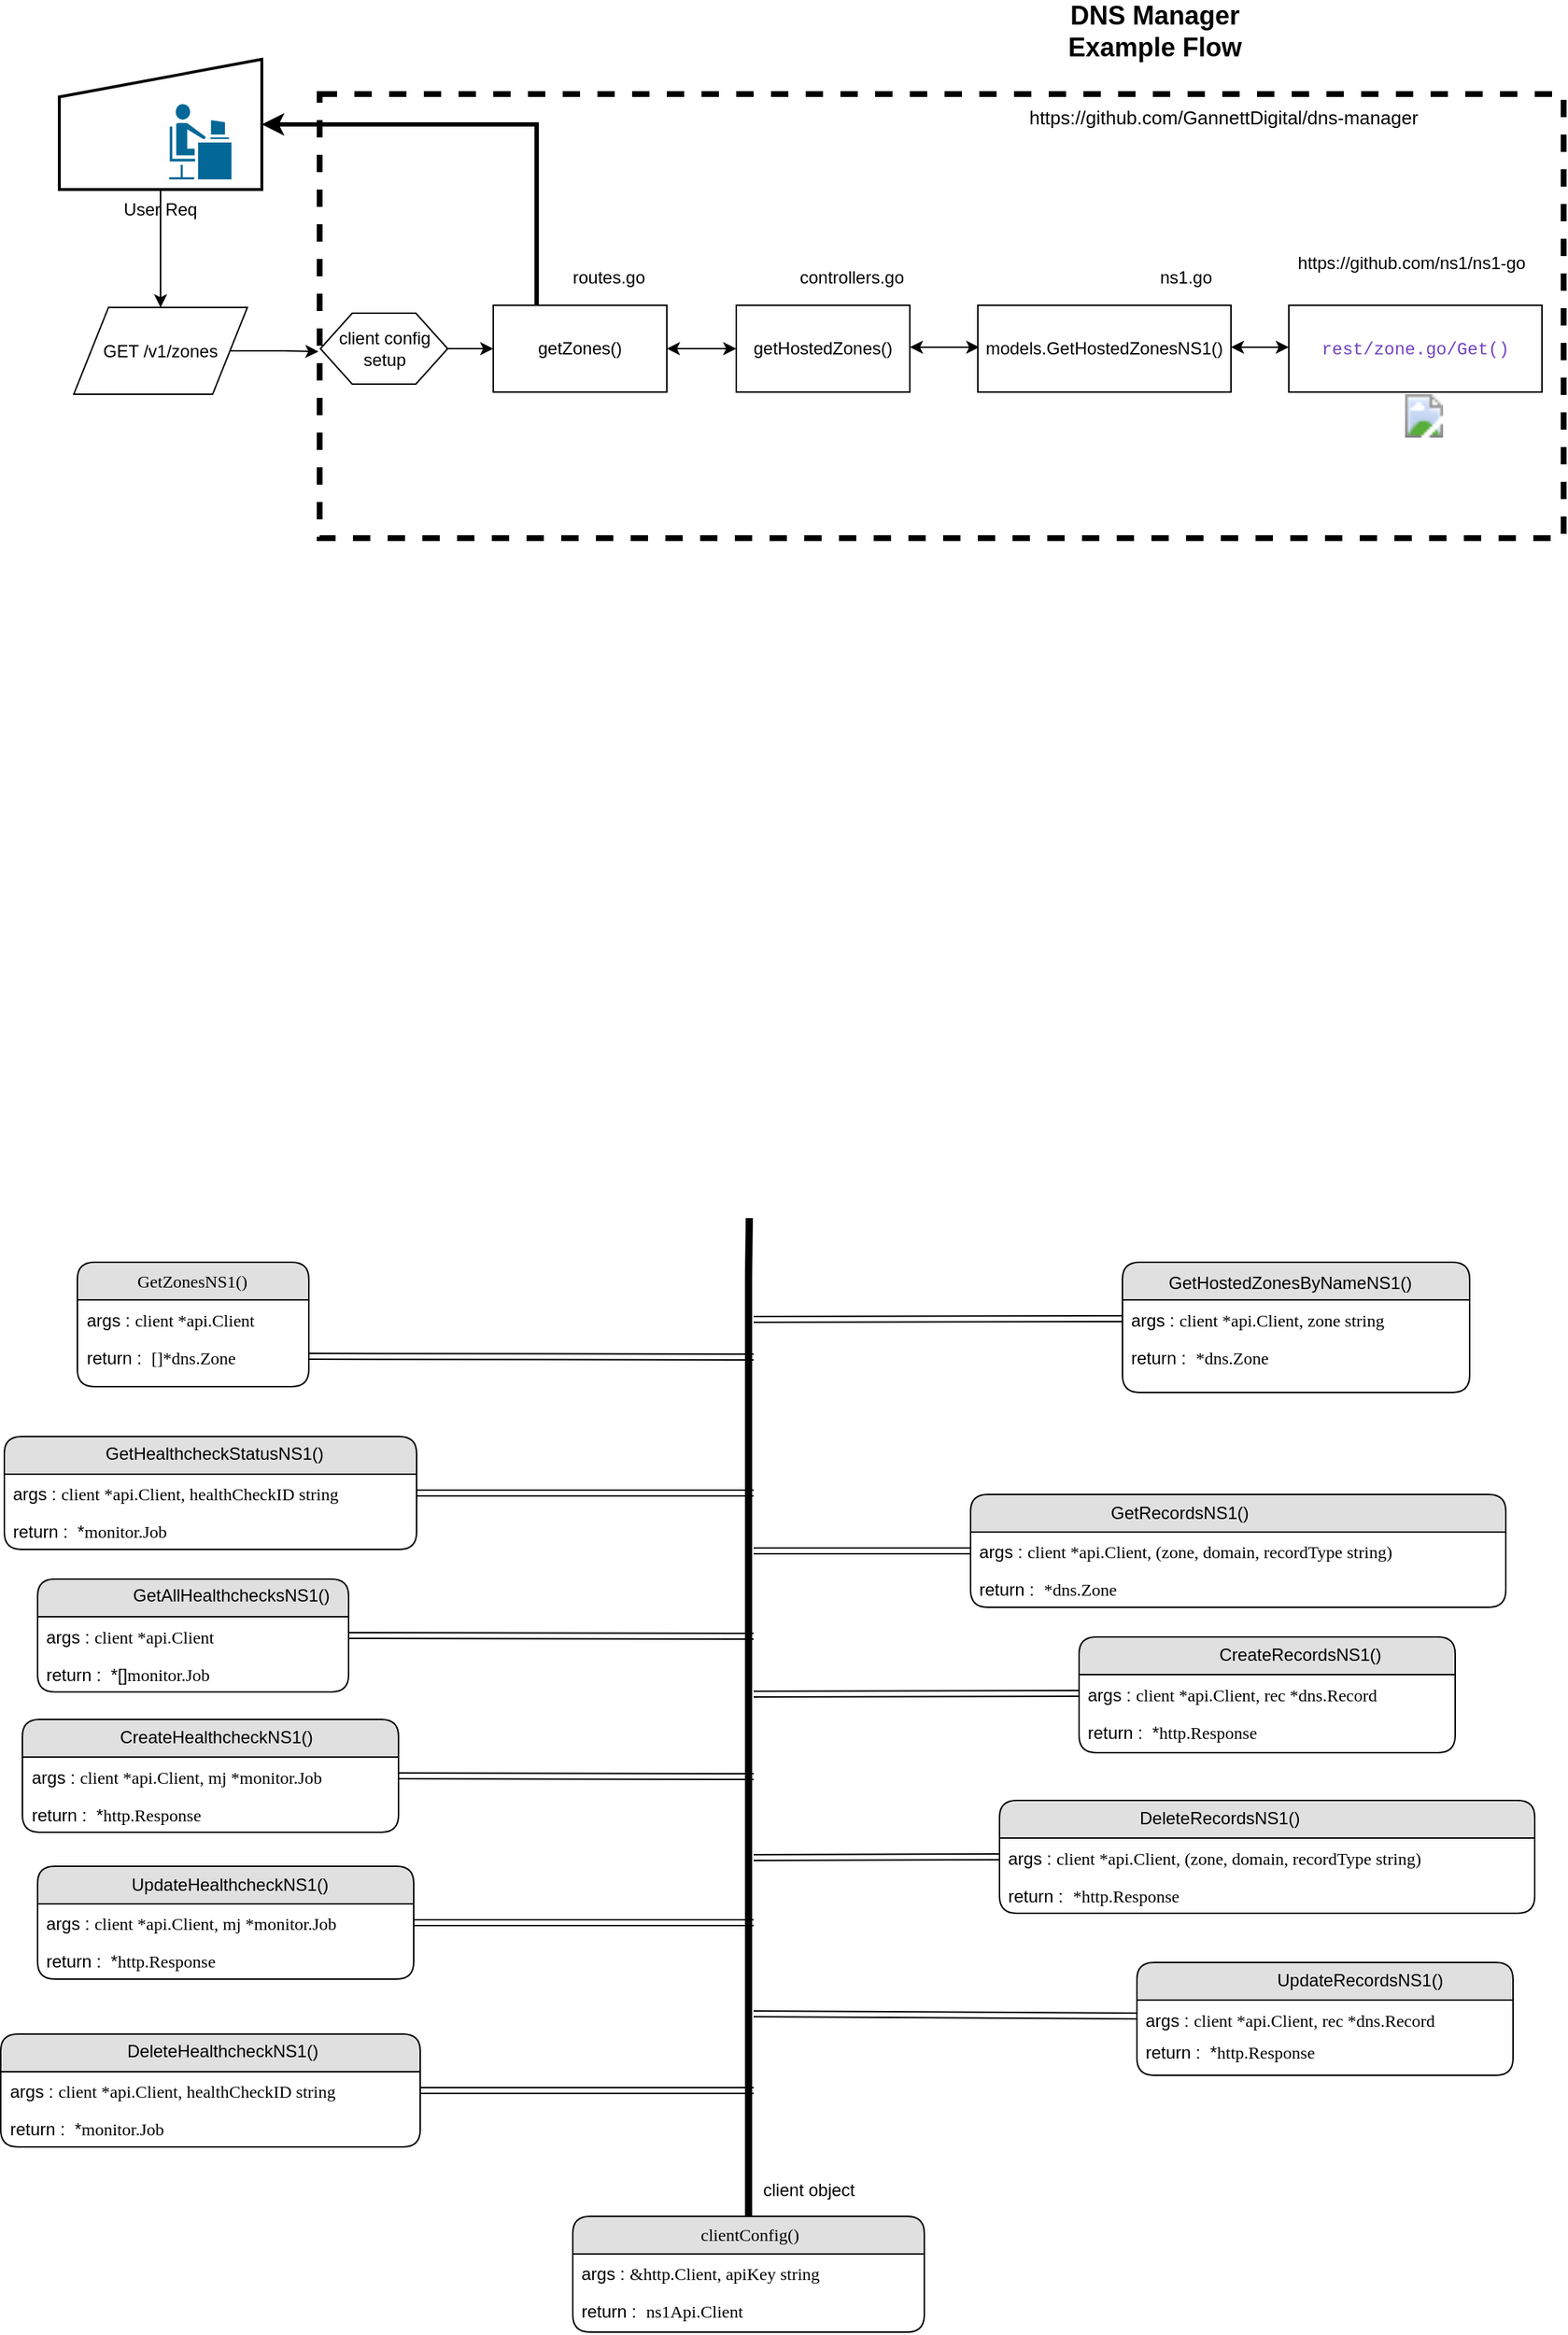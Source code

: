 <mxfile version="11.1.2" type="github"><diagram name="Page-1" id="b520641d-4fe3-3701-9064-5fc419738815"><mxGraphModel dx="1152" dy="1562" grid="1" gridSize="10" guides="1" tooltips="1" connect="1" arrows="1" fold="1" page="1" pageScale="1" pageWidth="1100" pageHeight="850" background="#ffffff" math="0" shadow="0"><root><mxCell id="0"/><mxCell id="1" parent="0"/><mxCell id="0hlpxd9lTn5BlAwqfVet-28" value="" style="rounded=0;whiteSpace=wrap;html=1;dashed=1;strokeWidth=4;" parent="1" vertex="1"><mxGeometry x="230" y="-777" width="860" height="307" as="geometry"/></mxCell><mxCell id="0hlpxd9lTn5BlAwqfVet-29" style="edgeStyle=orthogonalEdgeStyle;rounded=0;orthogonalLoop=1;jettySize=auto;html=1;exitX=0.5;exitY=1;exitDx=0;exitDy=0;entryX=0.5;entryY=0;entryDx=0;entryDy=0;" parent="1" source="0hlpxd9lTn5BlAwqfVet-7" target="0hlpxd9lTn5BlAwqfVet-11" edge="1"><mxGeometry relative="1" as="geometry"/></mxCell><mxCell id="0hlpxd9lTn5BlAwqfVet-7" value="User Req" style="verticalLabelPosition=bottom;verticalAlign=top;html=1;strokeWidth=2;shape=manualInput;whiteSpace=wrap;rounded=1;size=26;arcSize=0;" parent="1" vertex="1"><mxGeometry x="50" y="-801" width="140" height="90" as="geometry"/></mxCell><mxCell id="21ea969265ad0168-6" value="GetZonesNS1()&amp;nbsp;" style="swimlane;html=1;fontStyle=0;childLayout=stackLayout;horizontal=1;startSize=26;fillColor=#e0e0e0;horizontalStack=0;resizeParent=1;resizeLast=0;collapsible=1;marginBottom=0;swimlaneFillColor=#ffffff;align=center;rounded=1;shadow=0;comic=0;labelBackgroundColor=none;strokeColor=#000000;strokeWidth=1;fontFamily=Verdana;fontSize=12;fontColor=#000000;" parent="1" vertex="1"><mxGeometry x="62.5" y="30.5" width="160" height="86" as="geometry"/></mxCell><mxCell id="21ea969265ad0168-7" value="args :&amp;nbsp;&lt;span style=&quot;font-family: &amp;#34;verdana&amp;#34; ; text-align: center ; white-space: nowrap&quot;&gt;client *api.Client&lt;/span&gt;&lt;br&gt;&amp;nbsp;" style="text;html=1;strokeColor=none;fillColor=none;spacingLeft=4;spacingRight=4;whiteSpace=wrap;overflow=hidden;rotatable=0;points=[[0,0.5],[1,0.5]];portConstraint=eastwest;" parent="21ea969265ad0168-6" vertex="1"><mxGeometry y="26" width="160" height="26" as="geometry"/></mxCell><mxCell id="21ea969265ad0168-8" value="return :&amp;nbsp;&amp;nbsp;&lt;span style=&quot;font-family: &amp;#34;verdana&amp;#34; ; text-align: center ; white-space: nowrap&quot;&gt;[]*dns.Zone&lt;/span&gt;" style="text;html=1;strokeColor=none;fillColor=none;spacingLeft=4;spacingRight=4;whiteSpace=wrap;overflow=hidden;rotatable=0;points=[[0,0.5],[1,0.5]];portConstraint=eastwest;" parent="21ea969265ad0168-6" vertex="1"><mxGeometry y="52" width="160" height="26" as="geometry"/></mxCell><mxCell id="fNCtSZcSi3yhnlJST1mh-1" style="edgeStyle=orthogonalEdgeStyle;rounded=0;orthogonalLoop=1;jettySize=auto;html=1;exitX=0.5;exitY=0;exitDx=0;exitDy=0;strokeWidth=5;endArrow=none;endFill=0;" parent="1" source="kIcNYLIqCxLIYrypTqYX-1" edge="1"><mxGeometry relative="1" as="geometry"><mxPoint x="527" as="targetPoint"/><Array as="points"><mxPoint x="527" y="40"/><mxPoint x="527" y="40"/></Array></mxGeometry></mxCell><mxCell id="kIcNYLIqCxLIYrypTqYX-1" value="clientConfig()" style="swimlane;html=1;fontStyle=0;childLayout=stackLayout;horizontal=1;startSize=26;fillColor=#e0e0e0;horizontalStack=0;resizeParent=1;resizeLast=0;collapsible=1;marginBottom=0;swimlaneFillColor=#ffffff;align=center;rounded=1;shadow=0;comic=0;labelBackgroundColor=none;strokeColor=#000000;strokeWidth=1;fontFamily=Verdana;fontSize=12;fontColor=#000000;" parent="1" vertex="1"><mxGeometry x="405" y="690" width="243" height="80" as="geometry"/></mxCell><mxCell id="kIcNYLIqCxLIYrypTqYX-2" value="&lt;div style=&quot;text-align: center&quot;&gt;&lt;span&gt;args : &lt;font face=&quot;verdana&quot;&gt;&lt;span style=&quot;white-space: nowrap&quot;&gt;&amp;amp;http.Client, apiKey string&lt;/span&gt;&lt;/font&gt;&lt;/span&gt;&lt;/div&gt;" style="text;html=1;strokeColor=none;fillColor=none;spacingLeft=4;spacingRight=4;whiteSpace=wrap;overflow=hidden;rotatable=0;points=[[0,0.5],[1,0.5]];portConstraint=eastwest;" parent="kIcNYLIqCxLIYrypTqYX-1" vertex="1"><mxGeometry y="26" width="243" height="26" as="geometry"/></mxCell><mxCell id="kIcNYLIqCxLIYrypTqYX-3" value="&lt;div style=&quot;text-align: center&quot;&gt;&lt;span&gt;return :&amp;nbsp; &lt;font face=&quot;verdana&quot;&gt;&lt;span style=&quot;white-space: nowrap&quot;&gt;ns1Api.Client&lt;/span&gt;&lt;/font&gt;&lt;/span&gt;&lt;/div&gt;" style="text;html=1;strokeColor=none;fillColor=none;spacingLeft=4;spacingRight=4;whiteSpace=wrap;overflow=hidden;rotatable=0;points=[[0,0.5],[1,0.5]];portConstraint=eastwest;" parent="kIcNYLIqCxLIYrypTqYX-1" vertex="1"><mxGeometry y="52" width="243" height="26" as="geometry"/></mxCell><mxCell id="kIcNYLIqCxLIYrypTqYX-4" value="" style="swimlane;html=1;fontStyle=0;childLayout=stackLayout;horizontal=1;startSize=26;fillColor=#e0e0e0;horizontalStack=0;resizeParent=1;resizeLast=0;collapsible=1;marginBottom=0;swimlaneFillColor=#ffffff;align=center;rounded=1;shadow=0;comic=0;labelBackgroundColor=none;strokeColor=#000000;strokeWidth=1;fontFamily=Verdana;fontSize=12;fontColor=#000000;" parent="1" vertex="1"><mxGeometry x="785" y="30.5" width="240" height="90" as="geometry"/></mxCell><mxCell id="kIcNYLIqCxLIYrypTqYX-5" value="args :&amp;nbsp;&lt;span style=&quot;font-family: &amp;#34;verdana&amp;#34; ; text-align: center ; white-space: nowrap&quot;&gt;client *api.Client, zone string&lt;/span&gt;&lt;br&gt;&amp;nbsp;" style="text;html=1;strokeColor=none;fillColor=none;spacingLeft=4;spacingRight=4;whiteSpace=wrap;overflow=hidden;rotatable=0;points=[[0,0.5],[1,0.5]];portConstraint=eastwest;" parent="kIcNYLIqCxLIYrypTqYX-4" vertex="1"><mxGeometry y="26" width="240" height="26" as="geometry"/></mxCell><mxCell id="kIcNYLIqCxLIYrypTqYX-6" value="return :&amp;nbsp;&amp;nbsp;&lt;span style=&quot;font-family: &amp;#34;verdana&amp;#34; ; text-align: center ; white-space: nowrap&quot;&gt;*dns.Zone&lt;/span&gt;" style="text;html=1;strokeColor=none;fillColor=none;spacingLeft=4;spacingRight=4;whiteSpace=wrap;overflow=hidden;rotatable=0;points=[[0,0.5],[1,0.5]];portConstraint=eastwest;" parent="kIcNYLIqCxLIYrypTqYX-4" vertex="1"><mxGeometry y="52" width="240" height="26" as="geometry"/></mxCell><mxCell id="kIcNYLIqCxLIYrypTqYX-7" value="GetHostedZonesByNameNS1()" style="text;html=1;" parent="1" vertex="1"><mxGeometry x="815" y="30.5" width="190" height="30" as="geometry"/></mxCell><mxCell id="kIcNYLIqCxLIYrypTqYX-9" value="" style="swimlane;html=1;fontStyle=0;childLayout=stackLayout;horizontal=1;startSize=26;fillColor=#e0e0e0;horizontalStack=0;resizeParent=1;resizeLast=0;collapsible=1;marginBottom=0;swimlaneFillColor=#ffffff;align=center;rounded=1;shadow=0;comic=0;labelBackgroundColor=none;strokeColor=#000000;strokeWidth=1;fontFamily=Verdana;fontSize=12;fontColor=#000000;" parent="1" vertex="1"><mxGeometry x="680" y="191" width="370" height="78" as="geometry"/></mxCell><mxCell id="kIcNYLIqCxLIYrypTqYX-10" value="args :&amp;nbsp;&lt;span style=&quot;font-family: &amp;#34;verdana&amp;#34; ; text-align: center ; white-space: nowrap&quot;&gt;client *api.Client, (zone, domain, recordType string)&lt;/span&gt;&lt;br&gt;&amp;nbsp;" style="text;html=1;strokeColor=none;fillColor=none;spacingLeft=4;spacingRight=4;whiteSpace=wrap;overflow=hidden;rotatable=0;points=[[0,0.5],[1,0.5]];portConstraint=eastwest;" parent="kIcNYLIqCxLIYrypTqYX-9" vertex="1"><mxGeometry y="26" width="370" height="26" as="geometry"/></mxCell><mxCell id="kIcNYLIqCxLIYrypTqYX-11" value="return :&amp;nbsp;&amp;nbsp;&lt;span style=&quot;font-family: &amp;#34;verdana&amp;#34; ; text-align: center ; white-space: nowrap&quot;&gt;*dns.Zone&lt;/span&gt;" style="text;html=1;strokeColor=none;fillColor=none;spacingLeft=4;spacingRight=4;whiteSpace=wrap;overflow=hidden;rotatable=0;points=[[0,0.5],[1,0.5]];portConstraint=eastwest;" parent="kIcNYLIqCxLIYrypTqYX-9" vertex="1"><mxGeometry y="52" width="370" height="26" as="geometry"/></mxCell><mxCell id="kIcNYLIqCxLIYrypTqYX-13" value="GetRecordsNS1()" style="text;html=1;" parent="1" vertex="1"><mxGeometry x="775" y="189.5" width="110" height="30" as="geometry"/></mxCell><mxCell id="kIcNYLIqCxLIYrypTqYX-14" value="" style="swimlane;html=1;fontStyle=0;childLayout=stackLayout;horizontal=1;startSize=26;fillColor=#e0e0e0;horizontalStack=0;resizeParent=1;resizeLast=0;collapsible=1;marginBottom=0;swimlaneFillColor=#ffffff;align=center;rounded=1;shadow=0;comic=0;labelBackgroundColor=none;strokeColor=#000000;strokeWidth=1;fontFamily=Verdana;fontSize=12;fontColor=#000000;" parent="1" vertex="1"><mxGeometry x="755" y="289.5" width="260" height="80" as="geometry"/></mxCell><mxCell id="kIcNYLIqCxLIYrypTqYX-15" value="args :&amp;nbsp;&lt;span style=&quot;font-family: &amp;#34;verdana&amp;#34; ; text-align: center ; white-space: nowrap&quot;&gt;client *api.Client, rec *dns.Record&lt;/span&gt;&lt;br&gt;&amp;nbsp;" style="text;html=1;strokeColor=none;fillColor=none;spacingLeft=4;spacingRight=4;whiteSpace=wrap;overflow=hidden;rotatable=0;points=[[0,0.5],[1,0.5]];portConstraint=eastwest;" parent="kIcNYLIqCxLIYrypTqYX-14" vertex="1"><mxGeometry y="26" width="260" height="26" as="geometry"/></mxCell><mxCell id="kIcNYLIqCxLIYrypTqYX-16" value="&lt;div style=&quot;text-align: center&quot;&gt;&lt;span&gt;return :&amp;nbsp; *&lt;font face=&quot;verdana&quot;&gt;&lt;span style=&quot;white-space: nowrap&quot;&gt;http.Response&lt;/span&gt;&lt;/font&gt;&lt;/span&gt;&lt;/div&gt;" style="text;html=1;strokeColor=none;fillColor=none;spacingLeft=4;spacingRight=4;whiteSpace=wrap;overflow=hidden;rotatable=0;points=[[0,0.5],[1,0.5]];portConstraint=eastwest;" parent="kIcNYLIqCxLIYrypTqYX-14" vertex="1"><mxGeometry y="52" width="260" height="28" as="geometry"/></mxCell><mxCell id="kIcNYLIqCxLIYrypTqYX-17" value="CreateRecordsNS1()" style="text;html=1;" parent="1" vertex="1"><mxGeometry x="850" y="288" width="110" height="30" as="geometry"/></mxCell><mxCell id="kIcNYLIqCxLIYrypTqYX-18" value="" style="swimlane;html=1;fontStyle=0;childLayout=stackLayout;horizontal=1;startSize=26;fillColor=#e0e0e0;horizontalStack=0;resizeParent=1;resizeLast=0;collapsible=1;marginBottom=0;swimlaneFillColor=#ffffff;align=center;rounded=1;shadow=0;comic=0;labelBackgroundColor=none;strokeColor=#000000;strokeWidth=1;fontFamily=Verdana;fontSize=12;fontColor=#000000;" parent="1" vertex="1"><mxGeometry x="700" y="402.5" width="370" height="78" as="geometry"/></mxCell><mxCell id="kIcNYLIqCxLIYrypTqYX-19" value="args :&amp;nbsp;&lt;span style=&quot;font-family: &amp;#34;verdana&amp;#34; ; text-align: center ; white-space: nowrap&quot;&gt;client *api.Client, (zone, domain, recordType string)&lt;/span&gt;&lt;br&gt;&amp;nbsp;" style="text;html=1;strokeColor=none;fillColor=none;spacingLeft=4;spacingRight=4;whiteSpace=wrap;overflow=hidden;rotatable=0;points=[[0,0.5],[1,0.5]];portConstraint=eastwest;" parent="kIcNYLIqCxLIYrypTqYX-18" vertex="1"><mxGeometry y="26" width="370" height="26" as="geometry"/></mxCell><mxCell id="kIcNYLIqCxLIYrypTqYX-20" value="return :&amp;nbsp;&amp;nbsp;&lt;span style=&quot;font-family: &amp;#34;verdana&amp;#34; ; text-align: center ; white-space: nowrap&quot;&gt;*http.Response&lt;/span&gt;" style="text;html=1;strokeColor=none;fillColor=none;spacingLeft=4;spacingRight=4;whiteSpace=wrap;overflow=hidden;rotatable=0;points=[[0,0.5],[1,0.5]];portConstraint=eastwest;" parent="kIcNYLIqCxLIYrypTqYX-18" vertex="1"><mxGeometry y="52" width="370" height="26" as="geometry"/></mxCell><mxCell id="kIcNYLIqCxLIYrypTqYX-21" value="DeleteRecordsNS1()" style="text;html=1;" parent="1" vertex="1"><mxGeometry x="795" y="400.5" width="110" height="30" as="geometry"/></mxCell><mxCell id="kIcNYLIqCxLIYrypTqYX-22" value="" style="swimlane;html=1;fontStyle=0;childLayout=stackLayout;horizontal=1;startSize=26;fillColor=#e0e0e0;horizontalStack=0;resizeParent=1;resizeLast=0;collapsible=1;marginBottom=0;swimlaneFillColor=#ffffff;align=center;rounded=1;shadow=0;comic=0;labelBackgroundColor=none;strokeColor=#000000;strokeWidth=1;fontFamily=Verdana;fontSize=12;fontColor=#000000;" parent="1" vertex="1"><mxGeometry x="795" y="514.5" width="260" height="78" as="geometry"/></mxCell><mxCell id="kIcNYLIqCxLIYrypTqYX-23" value="args :&amp;nbsp;&lt;span style=&quot;font-family: &amp;#34;verdana&amp;#34; ; text-align: center ; white-space: nowrap&quot;&gt;client *api.Client, rec *dns.Record&lt;/span&gt;&lt;br&gt;&amp;nbsp;" style="text;html=1;strokeColor=none;fillColor=none;spacingLeft=4;spacingRight=4;whiteSpace=wrap;overflow=hidden;rotatable=0;points=[[0,0.5],[1,0.5]];portConstraint=eastwest;" parent="kIcNYLIqCxLIYrypTqYX-22" vertex="1"><mxGeometry y="26" width="260" height="22" as="geometry"/></mxCell><mxCell id="kIcNYLIqCxLIYrypTqYX-24" value="&lt;div style=&quot;text-align: center&quot;&gt;&lt;span&gt;return :&amp;nbsp; *&lt;font face=&quot;verdana&quot;&gt;&lt;span style=&quot;white-space: nowrap&quot;&gt;http.Response&lt;/span&gt;&lt;/font&gt;&lt;/span&gt;&lt;/div&gt;" style="text;html=1;strokeColor=none;fillColor=none;spacingLeft=4;spacingRight=4;whiteSpace=wrap;overflow=hidden;rotatable=0;points=[[0,0.5],[1,0.5]];portConstraint=eastwest;" parent="kIcNYLIqCxLIYrypTqYX-22" vertex="1"><mxGeometry y="48" width="260" height="26" as="geometry"/></mxCell><mxCell id="kIcNYLIqCxLIYrypTqYX-25" value="UpdateRecordsNS1()" style="text;html=1;" parent="1" vertex="1"><mxGeometry x="890" y="513" width="110" height="30" as="geometry"/></mxCell><mxCell id="kIcNYLIqCxLIYrypTqYX-26" value="" style="swimlane;html=1;fontStyle=0;childLayout=stackLayout;horizontal=1;startSize=26;fillColor=#e0e0e0;horizontalStack=0;resizeParent=1;resizeLast=0;collapsible=1;marginBottom=0;swimlaneFillColor=#ffffff;align=center;rounded=1;shadow=0;comic=0;labelBackgroundColor=none;strokeColor=#000000;strokeWidth=1;fontFamily=Verdana;fontSize=12;fontColor=#000000;" parent="1" vertex="1"><mxGeometry x="12" y="151" width="285" height="78" as="geometry"/></mxCell><mxCell id="kIcNYLIqCxLIYrypTqYX-27" value="args :&amp;nbsp;&lt;span style=&quot;font-family: &amp;#34;verdana&amp;#34; ; text-align: center ; white-space: nowrap&quot;&gt;client *api.Client, healthCheckID string&lt;/span&gt;" style="text;html=1;strokeColor=none;fillColor=none;spacingLeft=4;spacingRight=4;whiteSpace=wrap;overflow=hidden;rotatable=0;points=[[0,0.5],[1,0.5]];portConstraint=eastwest;" parent="kIcNYLIqCxLIYrypTqYX-26" vertex="1"><mxGeometry y="26" width="285" height="26" as="geometry"/></mxCell><mxCell id="kIcNYLIqCxLIYrypTqYX-28" value="&lt;div style=&quot;text-align: center&quot;&gt;return :&amp;nbsp; *&lt;font face=&quot;verdana&quot;&gt;&lt;span style=&quot;white-space: nowrap&quot;&gt;monitor.Job&lt;/span&gt;&lt;/font&gt;&lt;/div&gt;" style="text;html=1;strokeColor=none;fillColor=none;spacingLeft=4;spacingRight=4;whiteSpace=wrap;overflow=hidden;rotatable=0;points=[[0,0.5],[1,0.5]];portConstraint=eastwest;" parent="kIcNYLIqCxLIYrypTqYX-26" vertex="1"><mxGeometry y="52" width="285" height="26" as="geometry"/></mxCell><mxCell id="kIcNYLIqCxLIYrypTqYX-29" value="GetHealthcheckStatusNS1()" style="text;html=1;" parent="1" vertex="1"><mxGeometry x="80" y="148.5" width="110" height="30" as="geometry"/></mxCell><mxCell id="kIcNYLIqCxLIYrypTqYX-30" value="" style="swimlane;html=1;fontStyle=0;childLayout=stackLayout;horizontal=1;startSize=26;fillColor=#e0e0e0;horizontalStack=0;resizeParent=1;resizeLast=0;collapsible=1;marginBottom=0;swimlaneFillColor=#ffffff;align=center;rounded=1;shadow=0;comic=0;labelBackgroundColor=none;strokeColor=#000000;strokeWidth=1;fontFamily=Verdana;fontSize=12;fontColor=#000000;" parent="1" vertex="1"><mxGeometry x="35" y="249.5" width="215" height="78" as="geometry"/></mxCell><mxCell id="kIcNYLIqCxLIYrypTqYX-31" value="args :&amp;nbsp;&lt;span style=&quot;font-family: &amp;#34;verdana&amp;#34; ; text-align: center ; white-space: nowrap&quot;&gt;client *api.Client&lt;/span&gt;" style="text;html=1;strokeColor=none;fillColor=none;spacingLeft=4;spacingRight=4;whiteSpace=wrap;overflow=hidden;rotatable=0;points=[[0,0.5],[1,0.5]];portConstraint=eastwest;" parent="kIcNYLIqCxLIYrypTqYX-30" vertex="1"><mxGeometry y="26" width="215" height="26" as="geometry"/></mxCell><mxCell id="kIcNYLIqCxLIYrypTqYX-32" value="&lt;div style=&quot;text-align: center&quot;&gt;return :&amp;nbsp; *[]&lt;font face=&quot;verdana&quot;&gt;&lt;span style=&quot;white-space: nowrap&quot;&gt;monitor.Job&lt;/span&gt;&lt;/font&gt;&lt;/div&gt;" style="text;html=1;strokeColor=none;fillColor=none;spacingLeft=4;spacingRight=4;whiteSpace=wrap;overflow=hidden;rotatable=0;points=[[0,0.5],[1,0.5]];portConstraint=eastwest;" parent="kIcNYLIqCxLIYrypTqYX-30" vertex="1"><mxGeometry y="52" width="215" height="26" as="geometry"/></mxCell><mxCell id="kIcNYLIqCxLIYrypTqYX-33" value="GetAllHealthchecksNS1()" style="text;html=1;" parent="1" vertex="1"><mxGeometry x="99" y="247" width="110" height="30" as="geometry"/></mxCell><mxCell id="kIcNYLIqCxLIYrypTqYX-34" value="" style="swimlane;html=1;fontStyle=0;childLayout=stackLayout;horizontal=1;startSize=26;fillColor=#e0e0e0;horizontalStack=0;resizeParent=1;resizeLast=0;collapsible=1;marginBottom=0;swimlaneFillColor=#ffffff;align=center;rounded=1;shadow=0;comic=0;labelBackgroundColor=none;strokeColor=#000000;strokeWidth=1;fontFamily=Verdana;fontSize=12;fontColor=#000000;" parent="1" vertex="1"><mxGeometry x="24.5" y="346.5" width="260" height="78" as="geometry"/></mxCell><mxCell id="kIcNYLIqCxLIYrypTqYX-35" value="args :&amp;nbsp;&lt;span style=&quot;font-family: &amp;#34;verdana&amp;#34; ; text-align: center ; white-space: nowrap&quot;&gt;client *api.Client, mj *monitor.Job&lt;/span&gt;&lt;br&gt;&amp;nbsp;" style="text;html=1;strokeColor=none;fillColor=none;spacingLeft=4;spacingRight=4;whiteSpace=wrap;overflow=hidden;rotatable=0;points=[[0,0.5],[1,0.5]];portConstraint=eastwest;" parent="kIcNYLIqCxLIYrypTqYX-34" vertex="1"><mxGeometry y="26" width="260" height="26" as="geometry"/></mxCell><mxCell id="kIcNYLIqCxLIYrypTqYX-36" value="&lt;div style=&quot;text-align: center&quot;&gt;&lt;span&gt;return :&amp;nbsp; *&lt;font face=&quot;verdana&quot;&gt;&lt;span style=&quot;white-space: nowrap&quot;&gt;http.Response&lt;/span&gt;&lt;/font&gt;&lt;/span&gt;&lt;/div&gt;" style="text;html=1;strokeColor=none;fillColor=none;spacingLeft=4;spacingRight=4;whiteSpace=wrap;overflow=hidden;rotatable=0;points=[[0,0.5],[1,0.5]];portConstraint=eastwest;" parent="kIcNYLIqCxLIYrypTqYX-34" vertex="1"><mxGeometry y="52" width="260" height="26" as="geometry"/></mxCell><mxCell id="kIcNYLIqCxLIYrypTqYX-37" value="CreateHealthcheckNS1()" style="text;html=1;" parent="1" vertex="1"><mxGeometry x="89.5" y="345" width="110" height="30" as="geometry"/></mxCell><mxCell id="kIcNYLIqCxLIYrypTqYX-38" value="" style="swimlane;html=1;fontStyle=0;childLayout=stackLayout;horizontal=1;startSize=26;fillColor=#e0e0e0;horizontalStack=0;resizeParent=1;resizeLast=0;collapsible=1;marginBottom=0;swimlaneFillColor=#ffffff;align=center;rounded=1;shadow=0;comic=0;labelBackgroundColor=none;strokeColor=#000000;strokeWidth=1;fontFamily=Verdana;fontSize=12;fontColor=#000000;" parent="1" vertex="1"><mxGeometry x="35" y="448" width="260" height="78" as="geometry"/></mxCell><mxCell id="kIcNYLIqCxLIYrypTqYX-39" value="args :&amp;nbsp;&lt;span style=&quot;font-family: &amp;#34;verdana&amp;#34; ; text-align: center ; white-space: nowrap&quot;&gt;client *api.Client, mj *monitor.Job&lt;/span&gt;&lt;br&gt;&amp;nbsp;" style="text;html=1;strokeColor=none;fillColor=none;spacingLeft=4;spacingRight=4;whiteSpace=wrap;overflow=hidden;rotatable=0;points=[[0,0.5],[1,0.5]];portConstraint=eastwest;" parent="kIcNYLIqCxLIYrypTqYX-38" vertex="1"><mxGeometry y="26" width="260" height="26" as="geometry"/></mxCell><mxCell id="kIcNYLIqCxLIYrypTqYX-40" value="&lt;div style=&quot;text-align: center&quot;&gt;&lt;span&gt;return :&amp;nbsp; *&lt;font face=&quot;verdana&quot;&gt;&lt;span style=&quot;white-space: nowrap&quot;&gt;http.Response&lt;/span&gt;&lt;/font&gt;&lt;/span&gt;&lt;/div&gt;" style="text;html=1;strokeColor=none;fillColor=none;spacingLeft=4;spacingRight=4;whiteSpace=wrap;overflow=hidden;rotatable=0;points=[[0,0.5],[1,0.5]];portConstraint=eastwest;" parent="kIcNYLIqCxLIYrypTqYX-38" vertex="1"><mxGeometry y="52" width="260" height="26" as="geometry"/></mxCell><mxCell id="kIcNYLIqCxLIYrypTqYX-41" value="UpdateHealthcheckNS1()" style="text;html=1;" parent="1" vertex="1"><mxGeometry x="97.5" y="446.5" width="110" height="30" as="geometry"/></mxCell><mxCell id="kIcNYLIqCxLIYrypTqYX-42" value="" style="swimlane;html=1;fontStyle=0;childLayout=stackLayout;horizontal=1;startSize=26;fillColor=#e0e0e0;horizontalStack=0;resizeParent=1;resizeLast=0;collapsible=1;marginBottom=0;swimlaneFillColor=#ffffff;align=center;rounded=1;shadow=0;comic=0;labelBackgroundColor=none;strokeColor=#000000;strokeWidth=1;fontFamily=Verdana;fontSize=12;fontColor=#000000;" parent="1" vertex="1"><mxGeometry x="9.5" y="564" width="290" height="78" as="geometry"/></mxCell><mxCell id="kIcNYLIqCxLIYrypTqYX-43" value="args :&amp;nbsp;&lt;span style=&quot;font-family: &amp;#34;verdana&amp;#34; ; text-align: center ; white-space: nowrap&quot;&gt;client *api.Client, healthCheckID string&lt;/span&gt;" style="text;html=1;strokeColor=none;fillColor=none;spacingLeft=4;spacingRight=4;whiteSpace=wrap;overflow=hidden;rotatable=0;points=[[0,0.5],[1,0.5]];portConstraint=eastwest;" parent="kIcNYLIqCxLIYrypTqYX-42" vertex="1"><mxGeometry y="26" width="290" height="26" as="geometry"/></mxCell><mxCell id="kIcNYLIqCxLIYrypTqYX-44" value="&lt;div style=&quot;text-align: center&quot;&gt;return :&amp;nbsp; *&lt;font face=&quot;verdana&quot;&gt;&lt;span style=&quot;white-space: nowrap&quot;&gt;monitor.Job&lt;/span&gt;&lt;/font&gt;&lt;/div&gt;" style="text;html=1;strokeColor=none;fillColor=none;spacingLeft=4;spacingRight=4;whiteSpace=wrap;overflow=hidden;rotatable=0;points=[[0,0.5],[1,0.5]];portConstraint=eastwest;" parent="kIcNYLIqCxLIYrypTqYX-42" vertex="1"><mxGeometry y="52" width="290" height="26" as="geometry"/></mxCell><mxCell id="kIcNYLIqCxLIYrypTqYX-45" value="DeleteHealthcheckNS1()" style="text;html=1;" parent="1" vertex="1"><mxGeometry x="94.5" y="562" width="110" height="30" as="geometry"/></mxCell><mxCell id="fNCtSZcSi3yhnlJST1mh-4" style="edgeStyle=none;shape=link;rounded=0;orthogonalLoop=1;jettySize=auto;html=1;exitX=1;exitY=0.5;exitDx=0;exitDy=0;" parent="1" source="21ea969265ad0168-8" edge="1"><mxGeometry relative="1" as="geometry"><mxPoint x="530" y="96" as="targetPoint"/></mxGeometry></mxCell><mxCell id="fNCtSZcSi3yhnlJST1mh-5" style="edgeStyle=none;shape=link;rounded=0;orthogonalLoop=1;jettySize=auto;html=1;exitX=1;exitY=0.5;exitDx=0;exitDy=0;" parent="1" source="kIcNYLIqCxLIYrypTqYX-27" edge="1"><mxGeometry relative="1" as="geometry"><mxPoint x="530" y="190" as="targetPoint"/></mxGeometry></mxCell><mxCell id="fNCtSZcSi3yhnlJST1mh-6" style="edgeStyle=none;shape=link;rounded=0;orthogonalLoop=1;jettySize=auto;html=1;exitX=1;exitY=0.5;exitDx=0;exitDy=0;" parent="1" source="kIcNYLIqCxLIYrypTqYX-31" edge="1"><mxGeometry relative="1" as="geometry"><mxPoint x="530" y="289" as="targetPoint"/></mxGeometry></mxCell><mxCell id="fNCtSZcSi3yhnlJST1mh-7" style="edgeStyle=none;shape=link;rounded=0;orthogonalLoop=1;jettySize=auto;html=1;exitX=1;exitY=0.5;exitDx=0;exitDy=0;" parent="1" source="kIcNYLIqCxLIYrypTqYX-35" edge="1"><mxGeometry relative="1" as="geometry"><mxPoint x="530" y="386" as="targetPoint"/></mxGeometry></mxCell><mxCell id="fNCtSZcSi3yhnlJST1mh-8" style="edgeStyle=none;shape=link;rounded=0;orthogonalLoop=1;jettySize=auto;html=1;exitX=1;exitY=0.5;exitDx=0;exitDy=0;" parent="1" source="kIcNYLIqCxLIYrypTqYX-39" edge="1"><mxGeometry relative="1" as="geometry"><mxPoint x="530" y="487" as="targetPoint"/></mxGeometry></mxCell><mxCell id="fNCtSZcSi3yhnlJST1mh-9" style="edgeStyle=none;shape=link;rounded=0;orthogonalLoop=1;jettySize=auto;html=1;exitX=1;exitY=0.5;exitDx=0;exitDy=0;" parent="1" source="kIcNYLIqCxLIYrypTqYX-43" edge="1"><mxGeometry relative="1" as="geometry"><mxPoint x="530" y="603" as="targetPoint"/></mxGeometry></mxCell><mxCell id="fNCtSZcSi3yhnlJST1mh-10" style="edgeStyle=none;shape=link;rounded=0;orthogonalLoop=1;jettySize=auto;html=1;exitX=0;exitY=0.5;exitDx=0;exitDy=0;" parent="1" source="kIcNYLIqCxLIYrypTqYX-5" edge="1"><mxGeometry relative="1" as="geometry"><mxPoint x="530" y="70" as="targetPoint"/></mxGeometry></mxCell><mxCell id="fNCtSZcSi3yhnlJST1mh-12" style="edgeStyle=none;shape=link;rounded=0;orthogonalLoop=1;jettySize=auto;html=1;exitX=0;exitY=0.5;exitDx=0;exitDy=0;" parent="1" source="kIcNYLIqCxLIYrypTqYX-15" edge="1"><mxGeometry relative="1" as="geometry"><mxPoint x="530" y="329" as="targetPoint"/></mxGeometry></mxCell><mxCell id="fNCtSZcSi3yhnlJST1mh-13" style="edgeStyle=none;shape=link;rounded=0;orthogonalLoop=1;jettySize=auto;html=1;exitX=0;exitY=0.5;exitDx=0;exitDy=0;" parent="1" source="kIcNYLIqCxLIYrypTqYX-19" edge="1"><mxGeometry relative="1" as="geometry"><mxPoint x="530" y="442" as="targetPoint"/></mxGeometry></mxCell><mxCell id="fNCtSZcSi3yhnlJST1mh-15" style="edgeStyle=none;shape=link;rounded=0;orthogonalLoop=1;jettySize=auto;html=1;exitX=0;exitY=0.5;exitDx=0;exitDy=0;" parent="1" source="kIcNYLIqCxLIYrypTqYX-23" edge="1"><mxGeometry relative="1" as="geometry"><mxPoint x="530" y="550" as="targetPoint"/></mxGeometry></mxCell><mxCell id="fNCtSZcSi3yhnlJST1mh-16" style="edgeStyle=none;shape=link;rounded=0;orthogonalLoop=1;jettySize=auto;html=1;exitX=0;exitY=0.5;exitDx=0;exitDy=0;" parent="1" source="kIcNYLIqCxLIYrypTqYX-10" edge="1"><mxGeometry relative="1" as="geometry"><mxPoint x="530" y="230" as="targetPoint"/></mxGeometry></mxCell><mxCell id="fNCtSZcSi3yhnlJST1mh-17" value="client object&amp;nbsp;" style="text;html=1;strokeColor=none;fillColor=none;align=center;verticalAlign=middle;whiteSpace=wrap;rounded=0;" parent="1" vertex="1"><mxGeometry x="500" y="662" width="140" height="20" as="geometry"/></mxCell><mxCell id="0hlpxd9lTn5BlAwqfVet-4" value="" style="shape=mxgraph.cisco.people.androgenous_person;html=1;dashed=0;fillColor=#036897;strokeColor=#ffffff;strokeWidth=2;verticalLabelPosition=bottom;verticalAlign=top" parent="1" vertex="1"><mxGeometry x="125" y="-771" width="45" height="54" as="geometry"/></mxCell><mxCell id="0hlpxd9lTn5BlAwqfVet-30" style="edgeStyle=orthogonalEdgeStyle;rounded=0;orthogonalLoop=1;jettySize=auto;html=1;exitX=1;exitY=0.5;exitDx=0;exitDy=0;entryX=-0.001;entryY=0.58;entryDx=0;entryDy=0;entryPerimeter=0;" parent="1" source="0hlpxd9lTn5BlAwqfVet-11" target="0hlpxd9lTn5BlAwqfVet-28" edge="1"><mxGeometry relative="1" as="geometry"/></mxCell><mxCell id="0hlpxd9lTn5BlAwqfVet-11" value="GET /v1/zones" style="shape=parallelogram;perimeter=parallelogramPerimeter;whiteSpace=wrap;html=1;" parent="1" vertex="1"><mxGeometry x="60" y="-629.5" width="120" height="60" as="geometry"/></mxCell><mxCell id="0hlpxd9lTn5BlAwqfVet-31" style="edgeStyle=orthogonalEdgeStyle;rounded=0;orthogonalLoop=1;jettySize=auto;html=1;exitX=0.25;exitY=0;exitDx=0;exitDy=0;entryX=1;entryY=0.5;entryDx=0;entryDy=0;strokeWidth=3;" parent="1" source="0hlpxd9lTn5BlAwqfVet-12" target="0hlpxd9lTn5BlAwqfVet-7" edge="1"><mxGeometry relative="1" as="geometry"/></mxCell><mxCell id="0hlpxd9lTn5BlAwqfVet-12" value="getZones()" style="rounded=0;whiteSpace=wrap;html=1;" parent="1" vertex="1"><mxGeometry x="350" y="-631" width="120" height="60" as="geometry"/></mxCell><mxCell id="0hlpxd9lTn5BlAwqfVet-13" value="routes.go" style="text;html=1;strokeColor=none;fillColor=none;align=center;verticalAlign=middle;whiteSpace=wrap;rounded=0;" parent="1" vertex="1"><mxGeometry x="410" y="-660" width="40" height="20" as="geometry"/></mxCell><mxCell id="0hlpxd9lTn5BlAwqfVet-27" style="edgeStyle=orthogonalEdgeStyle;rounded=0;orthogonalLoop=1;jettySize=auto;html=1;exitX=1;exitY=0.5;exitDx=0;exitDy=0;entryX=0;entryY=0.5;entryDx=0;entryDy=0;" parent="1" source="0hlpxd9lTn5BlAwqfVet-14" target="0hlpxd9lTn5BlAwqfVet-12" edge="1"><mxGeometry relative="1" as="geometry"/></mxCell><mxCell id="0hlpxd9lTn5BlAwqfVet-14" value="client config setup" style="shape=hexagon;perimeter=hexagonPerimeter2;whiteSpace=wrap;html=1;" parent="1" vertex="1"><mxGeometry x="230.5" y="-625.5" width="88" height="49" as="geometry"/></mxCell><mxCell id="0hlpxd9lTn5BlAwqfVet-15" value="getHostedZones()" style="rounded=0;whiteSpace=wrap;html=1;" parent="1" vertex="1"><mxGeometry x="518" y="-631" width="120" height="60" as="geometry"/></mxCell><mxCell id="0hlpxd9lTn5BlAwqfVet-16" value="controllers.go" style="text;html=1;strokeColor=none;fillColor=none;align=center;verticalAlign=middle;whiteSpace=wrap;rounded=0;" parent="1" vertex="1"><mxGeometry x="578" y="-660" width="40" height="20" as="geometry"/></mxCell><mxCell id="0hlpxd9lTn5BlAwqfVet-19" value="models.GetHostedZonesNS1()" style="rounded=0;whiteSpace=wrap;html=1;" parent="1" vertex="1"><mxGeometry x="685" y="-631" width="175" height="60" as="geometry"/></mxCell><mxCell id="0hlpxd9lTn5BlAwqfVet-20" value="ns1.go" style="text;html=1;strokeColor=none;fillColor=none;align=center;verticalAlign=middle;whiteSpace=wrap;rounded=0;" parent="1" vertex="1"><mxGeometry x="809" y="-660" width="40" height="20" as="geometry"/></mxCell><mxCell id="0hlpxd9lTn5BlAwqfVet-21" value="&lt;div&gt;&lt;font color=&quot;#6f42c1&quot; face=&quot;SFMono-Regular, Consolas, Liberation Mono, Menlo, monospace&quot;&gt;&lt;span style=&quot;white-space: pre ; background-color: rgb(255 , 255 , 255)&quot;&gt;rest/zone.go/Get()&lt;/span&gt;&lt;/font&gt;&lt;/div&gt;" style="rounded=0;whiteSpace=wrap;html=1;" parent="1" vertex="1"><mxGeometry x="900" y="-631" width="175" height="60" as="geometry"/></mxCell><mxCell id="0hlpxd9lTn5BlAwqfVet-22" value="https://github.com/ns1/ns1-go" style="text;html=1;strokeColor=none;fillColor=none;align=center;verticalAlign=middle;whiteSpace=wrap;rounded=0;" parent="1" vertex="1"><mxGeometry x="890" y="-680" width="190" height="40" as="geometry"/></mxCell><mxCell id="0hlpxd9lTn5BlAwqfVet-24" value="" style="endArrow=classic;startArrow=classic;html=1;entryX=0;entryY=0.5;entryDx=0;entryDy=0;exitX=1;exitY=0.5;exitDx=0;exitDy=0;" parent="1" source="0hlpxd9lTn5BlAwqfVet-12" target="0hlpxd9lTn5BlAwqfVet-15" edge="1"><mxGeometry width="50" height="50" relative="1" as="geometry"><mxPoint x="470" y="-580" as="sourcePoint"/><mxPoint x="520" y="-630" as="targetPoint"/></mxGeometry></mxCell><mxCell id="0hlpxd9lTn5BlAwqfVet-25" value="" style="endArrow=classic;startArrow=classic;html=1;entryX=0;entryY=0.5;entryDx=0;entryDy=0;exitX=1;exitY=0.5;exitDx=0;exitDy=0;" parent="1" edge="1"><mxGeometry width="50" height="50" relative="1" as="geometry"><mxPoint x="638" y="-602" as="sourcePoint"/><mxPoint x="686" y="-602" as="targetPoint"/></mxGeometry></mxCell><mxCell id="0hlpxd9lTn5BlAwqfVet-26" value="" style="endArrow=classic;startArrow=classic;html=1;" parent="1" edge="1"><mxGeometry width="50" height="50" relative="1" as="geometry"><mxPoint x="860" y="-602" as="sourcePoint"/><mxPoint x="900" y="-602" as="targetPoint"/></mxGeometry></mxCell><mxCell id="0hlpxd9lTn5BlAwqfVet-32" value="DNS Manager Example Flow" style="text;html=1;strokeColor=none;fillColor=none;align=center;verticalAlign=middle;whiteSpace=wrap;rounded=0;dashed=1;fontStyle=1;fontSize=18;" parent="1" vertex="1"><mxGeometry x="730" y="-830" width="155" height="20" as="geometry"/></mxCell><mxCell id="0hlpxd9lTn5BlAwqfVet-33" value="https://github.com/GannettDigital/dns-manager" style="text;html=1;strokeColor=none;fillColor=none;align=center;verticalAlign=middle;whiteSpace=wrap;rounded=0;dashed=1;fontSize=13;" parent="1" vertex="1"><mxGeometry x="640" y="-771" width="430" height="20" as="geometry"/></mxCell><mxCell id="w8hjk0hLsrlNLYklMF7A-2" value="" style="shape=image;html=1;verticalLabelPosition=bottom;labelBackgroundColor=#ffffff;verticalAlign=top;imageAspect=1;aspect=fixed;image=https://upload.wikimedia.org/wikipedia/commons/2/2d/Ns1-dns-logo-01.png;imageBackground=#ffffff;" vertex="1" parent="1"><mxGeometry x="962" y="-569.5" width="63" height="30" as="geometry"/></mxCell></root></mxGraphModel></diagram></mxfile>